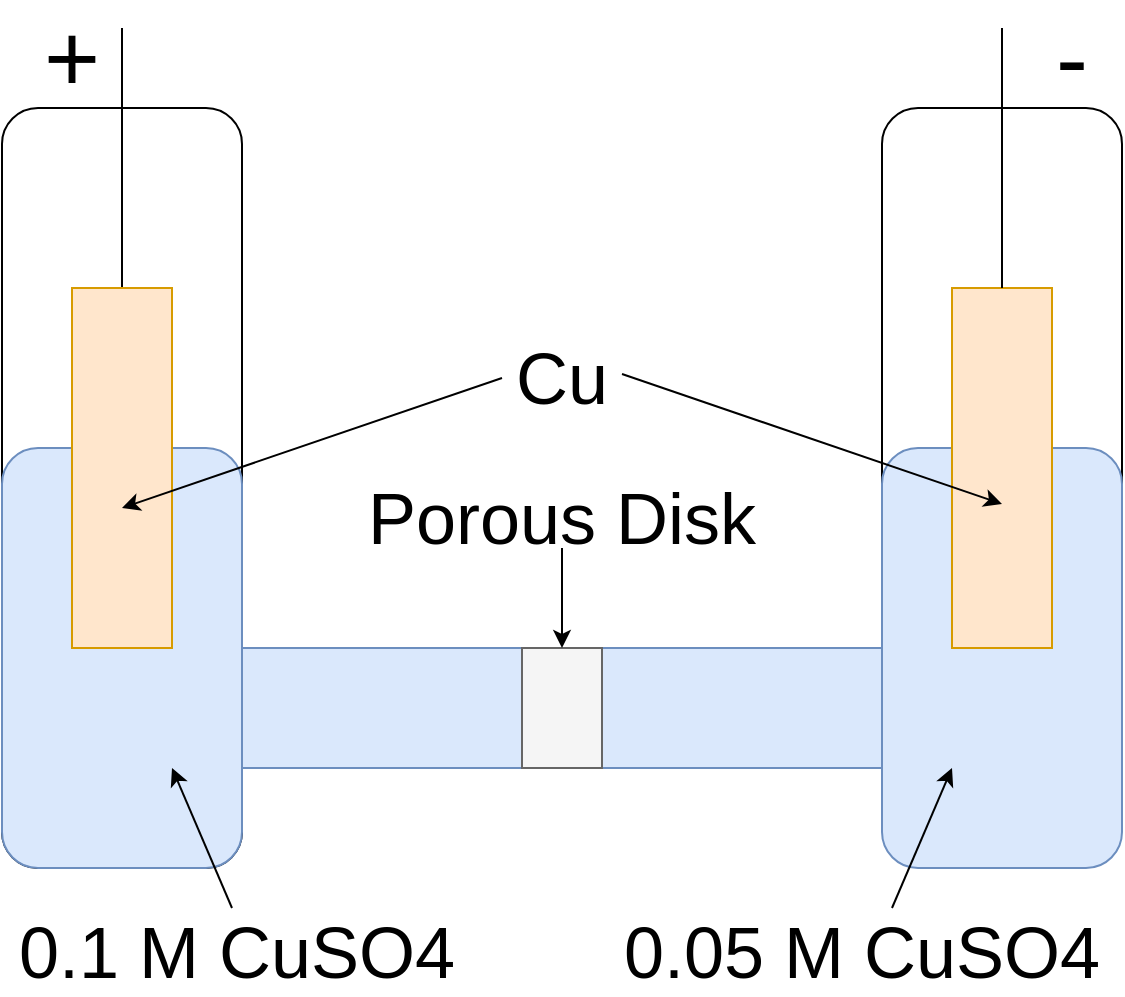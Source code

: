 <mxfile>
    <diagram id="lL34MDkf1I1Q00DXQk0y" name="Page-1">
        <mxGraphModel dx="569" dy="484" grid="1" gridSize="10" guides="1" tooltips="1" connect="1" arrows="1" fold="1" page="1" pageScale="1" pageWidth="850" pageHeight="1100" math="0" shadow="0">
            <root>
                <mxCell id="0"/>
                <mxCell id="1" parent="0"/>
                <mxCell id="2" value="" style="rounded=1;whiteSpace=wrap;html=1;" vertex="1" parent="1">
                    <mxGeometry x="120" y="360" width="120" height="380" as="geometry"/>
                </mxCell>
                <mxCell id="3" value="" style="rounded=1;whiteSpace=wrap;html=1;" vertex="1" parent="1">
                    <mxGeometry x="560" y="360" width="120" height="370" as="geometry"/>
                </mxCell>
                <mxCell id="5" value="" style="rounded=0;whiteSpace=wrap;html=1;fillColor=#dae8fc;strokeColor=#6c8ebf;" vertex="1" parent="1">
                    <mxGeometry x="220" y="630" width="360" height="60" as="geometry"/>
                </mxCell>
                <mxCell id="7" value="" style="rounded=1;whiteSpace=wrap;html=1;arcSize=15;fillColor=#dae8fc;strokeColor=#6c8ebf;" vertex="1" parent="1">
                    <mxGeometry x="120" y="530" width="120" height="210" as="geometry"/>
                </mxCell>
                <mxCell id="12" style="edgeStyle=none;html=1;exitX=0.5;exitY=0;exitDx=0;exitDy=0;strokeColor=default;endArrow=none;endFill=0;" edge="1" parent="1" source="4">
                    <mxGeometry relative="1" as="geometry">
                        <mxPoint x="180" y="320" as="targetPoint"/>
                    </mxGeometry>
                </mxCell>
                <mxCell id="4" value="" style="rounded=0;whiteSpace=wrap;html=1;fillColor=#ffe6cc;strokeColor=#d79b00;" vertex="1" parent="1">
                    <mxGeometry x="155" y="450" width="50" height="180" as="geometry"/>
                </mxCell>
                <mxCell id="8" value="" style="rounded=1;whiteSpace=wrap;html=1;arcSize=15;fillColor=#dae8fc;strokeColor=#6c8ebf;" vertex="1" parent="1">
                    <mxGeometry x="560" y="530" width="120" height="210" as="geometry"/>
                </mxCell>
                <mxCell id="9" value="" style="rounded=0;whiteSpace=wrap;html=1;fillColor=#ffe6cc;strokeColor=#d79b00;" vertex="1" parent="1">
                    <mxGeometry x="595" y="450" width="50" height="180" as="geometry"/>
                </mxCell>
                <mxCell id="10" value="" style="rounded=0;whiteSpace=wrap;html=1;fillColor=#f5f5f5;fontColor=#333333;strokeColor=#666666;" vertex="1" parent="1">
                    <mxGeometry x="380" y="630" width="40" height="60" as="geometry"/>
                </mxCell>
                <mxCell id="13" style="edgeStyle=none;html=1;exitX=0.5;exitY=0;exitDx=0;exitDy=0;strokeColor=default;endArrow=none;endFill=0;" edge="1" parent="1" source="9">
                    <mxGeometry relative="1" as="geometry">
                        <mxPoint x="620" y="320" as="targetPoint"/>
                        <mxPoint x="620.25" y="500" as="sourcePoint"/>
                    </mxGeometry>
                </mxCell>
                <mxCell id="14" value="+" style="text;html=1;align=center;verticalAlign=middle;whiteSpace=wrap;rounded=0;fontSize=48;" vertex="1" parent="1">
                    <mxGeometry x="140" y="320" width="30" height="30" as="geometry"/>
                </mxCell>
                <mxCell id="16" value="-" style="text;html=1;align=center;verticalAlign=middle;whiteSpace=wrap;rounded=0;fontSize=48;" vertex="1" parent="1">
                    <mxGeometry x="640" y="320" width="30" height="30" as="geometry"/>
                </mxCell>
                <mxCell id="17" value="Cu" style="text;html=1;align=center;verticalAlign=middle;whiteSpace=wrap;rounded=0;fontSize=36;" vertex="1" parent="1">
                    <mxGeometry x="370" y="480" width="60" height="30" as="geometry"/>
                </mxCell>
                <mxCell id="18" value="" style="endArrow=classic;html=1;exitX=0;exitY=0.5;exitDx=0;exitDy=0;entryX=0.5;entryY=0.611;entryDx=0;entryDy=0;entryPerimeter=0;" edge="1" parent="1" source="17" target="4">
                    <mxGeometry width="50" height="50" relative="1" as="geometry">
                        <mxPoint x="370" y="590" as="sourcePoint"/>
                        <mxPoint x="420" y="540" as="targetPoint"/>
                    </mxGeometry>
                </mxCell>
                <mxCell id="20" value="0.1 M CuSO4" style="text;html=1;align=center;verticalAlign=middle;whiteSpace=wrap;rounded=0;fontSize=36;" vertex="1" parent="1">
                    <mxGeometry x="120" y="770" width="235" height="24" as="geometry"/>
                </mxCell>
                <mxCell id="22" value="" style="endArrow=classic;html=1;exitX=0;exitY=0.5;exitDx=0;exitDy=0;entryX=0.5;entryY=0.611;entryDx=0;entryDy=0;entryPerimeter=0;" edge="1" parent="1">
                    <mxGeometry width="50" height="50" relative="1" as="geometry">
                        <mxPoint x="430" y="493" as="sourcePoint"/>
                        <mxPoint x="620" y="558" as="targetPoint"/>
                    </mxGeometry>
                </mxCell>
                <mxCell id="23" value="0.05 M CuSO4" style="text;html=1;align=center;verticalAlign=middle;whiteSpace=wrap;rounded=0;fontSize=36;" vertex="1" parent="1">
                    <mxGeometry x="420" y="770" width="260" height="24" as="geometry"/>
                </mxCell>
                <mxCell id="24" value="" style="endArrow=classic;html=1;" edge="1" parent="1">
                    <mxGeometry width="50" height="50" relative="1" as="geometry">
                        <mxPoint x="235" y="760" as="sourcePoint"/>
                        <mxPoint x="205" y="690" as="targetPoint"/>
                    </mxGeometry>
                </mxCell>
                <mxCell id="26" value="" style="endArrow=classic;html=1;" edge="1" parent="1">
                    <mxGeometry width="50" height="50" relative="1" as="geometry">
                        <mxPoint x="565" y="760" as="sourcePoint"/>
                        <mxPoint x="595" y="690" as="targetPoint"/>
                    </mxGeometry>
                </mxCell>
                <mxCell id="27" value="Porous Disk" style="text;html=1;align=center;verticalAlign=middle;whiteSpace=wrap;rounded=0;fontSize=36;" vertex="1" parent="1">
                    <mxGeometry x="285" y="550" width="230" height="30" as="geometry"/>
                </mxCell>
                <mxCell id="28" value="" style="endArrow=classic;html=1;exitX=0.5;exitY=1;exitDx=0;exitDy=0;" edge="1" parent="1" source="27" target="10">
                    <mxGeometry width="50" height="50" relative="1" as="geometry">
                        <mxPoint x="440" y="503" as="sourcePoint"/>
                        <mxPoint x="630" y="568" as="targetPoint"/>
                    </mxGeometry>
                </mxCell>
            </root>
        </mxGraphModel>
    </diagram>
</mxfile>